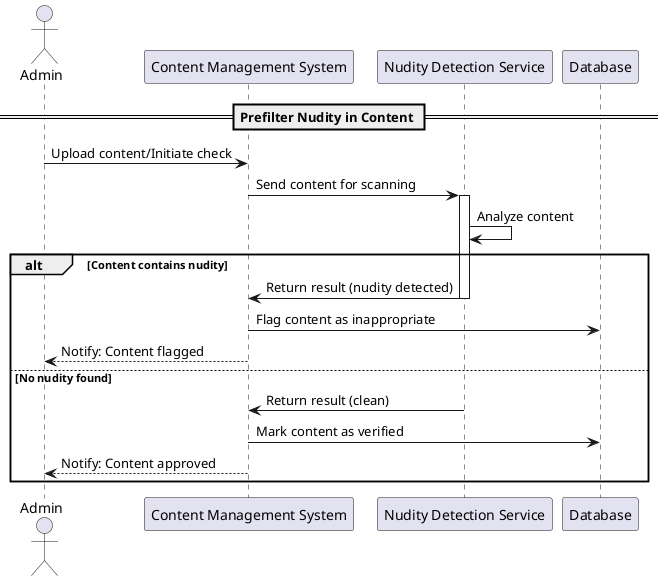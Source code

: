 @startuml
actor Admin
participant "Content Management System" as CMS
participant "Nudity Detection Service" as NDS
participant Database as DB

== Prefilter Nudity in Content ==

Admin -> CMS : Upload content/Initiate check
CMS -> NDS : Send content for scanning
activate NDS
NDS -> NDS : Analyze content
alt Content contains nudity
  NDS -> CMS : Return result (nudity detected)
  deactivate NDS
  CMS -> DB : Flag content as inappropriate
  CMS --> Admin : Notify: Content flagged
else No nudity found
  NDS -> CMS : Return result (clean)
  deactivate NDS
  CMS -> DB : Mark content as verified
  CMS --> Admin : Notify: Content approved
end

@enduml